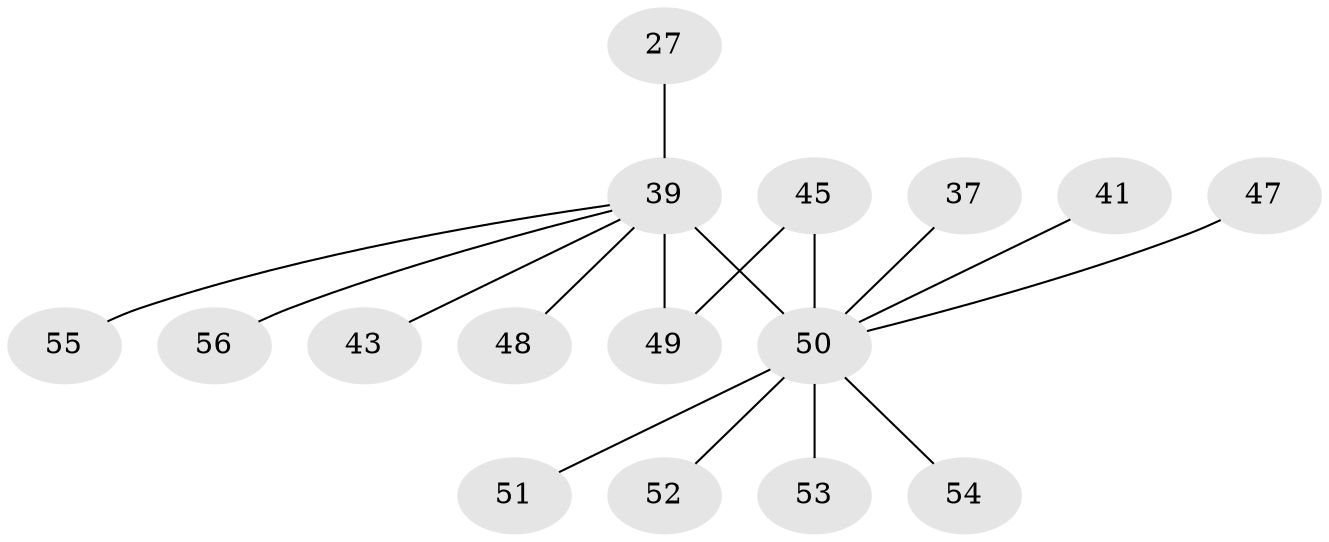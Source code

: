 // original degree distribution, {12: 0.017857142857142856, 10: 0.017857142857142856, 3: 0.10714285714285714, 5: 0.05357142857142857, 1: 0.5, 2: 0.16071428571428573, 8: 0.017857142857142856, 14: 0.017857142857142856, 6: 0.03571428571428571, 4: 0.05357142857142857, 7: 0.017857142857142856}
// Generated by graph-tools (version 1.1) at 2025/50/03/04/25 21:50:21]
// undirected, 16 vertices, 16 edges
graph export_dot {
graph [start="1"]
  node [color=gray90,style=filled];
  27;
  37 [super="+33"];
  39 [super="+11+38"];
  41;
  43;
  45 [super="+26"];
  47;
  48;
  49 [super="+7+20"];
  50 [super="+10+32+24+17+18+19+21+23+25+29+35"];
  51;
  52;
  53 [super="+4+46+31+42"];
  54;
  55 [super="+40"];
  56 [super="+44"];
  27 -- 39 [weight=2];
  37 -- 50;
  39 -- 43;
  39 -- 48;
  39 -- 49 [weight=3];
  39 -- 50 [weight=10];
  39 -- 55;
  39 -- 56;
  41 -- 50;
  45 -- 50 [weight=3];
  45 -- 49;
  47 -- 50 [weight=3];
  50 -- 54;
  50 -- 51;
  50 -- 52;
  50 -- 53 [weight=3];
}
